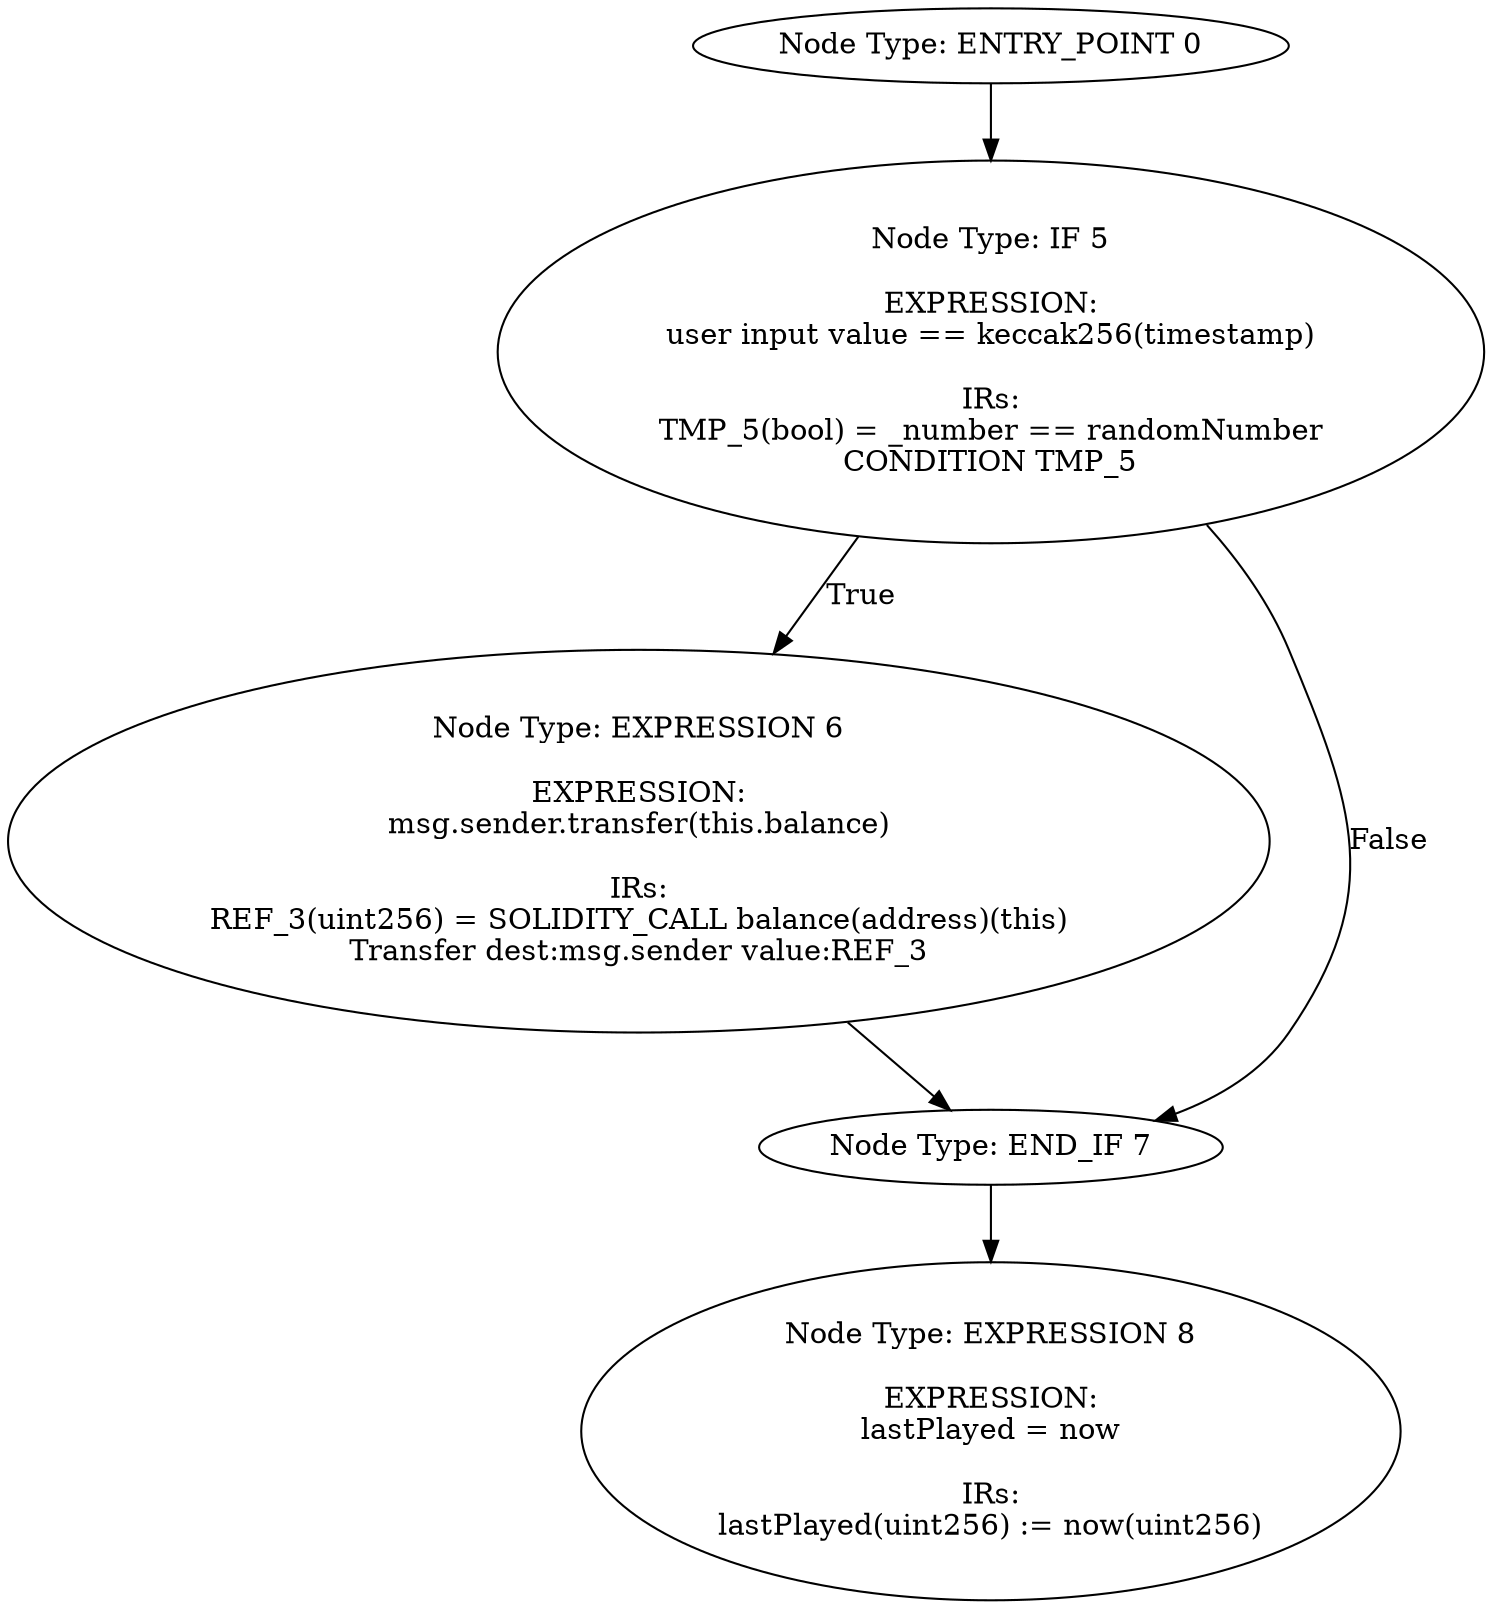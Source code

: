 digraph{
0[label="Node Type: ENTRY_POINT 0
"];
0->5;
5[label="Node Type: IF 5

EXPRESSION:
user input value == keccak256(timestamp)

IRs:
TMP_5(bool) = _number == randomNumber
CONDITION TMP_5"];
5->6[label="True"];
5->7[label="False"];
6[label="Node Type: EXPRESSION 6

EXPRESSION:
msg.sender.transfer(this.balance)

IRs:
REF_3(uint256) = SOLIDITY_CALL balance(address)(this)
Transfer dest:msg.sender value:REF_3"];
6->7;
7[label="Node Type: END_IF 7
"];
7->8;
8[label="Node Type: EXPRESSION 8

EXPRESSION:
lastPlayed = now

IRs:
lastPlayed(uint256) := now(uint256)"];
}
